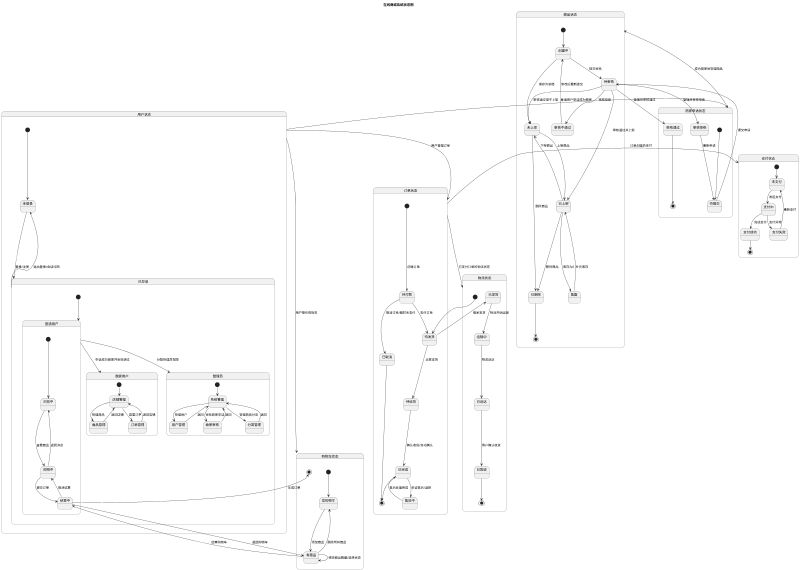 @startuml 商城系统状态图

title 在线商城系统状态图

scale 800 width

' 用户状态
state "用户状态" as UserState {
  [*] --> 未登录
  未登录 --> 已登录 : 登录/注册
  已登录 --> 未登录 : 退出登录/会话过期
  
  state 已登录 {
    [*] --> 普通用户
    普通用户 --> 商家用户 : 申请成为商家并审核通过
    普通用户 --> 管理员 : 分配管理员权限
    
    state 普通用户 {
      [*] --> 浏览中
      浏览中 --> 购物中 : 查看商品
      购物中 --> 浏览中 : 返回浏览
      购物中 --> 结算中 : 提交订单
      结算中 --> 购物中 : 取消结算
    }
    
    state 商家用户 {
      [*] --> 店铺管理
      店铺管理 --> 商品管理 : 管理商品
      商品管理 --> 店铺管理 : 返回店铺
      店铺管理 --> 订单管理 : 查看订单
      订单管理 --> 店铺管理 : 返回店铺
    }
    
    state 管理员 {
      [*] --> 系统管理
      系统管理 --> 用户管理 : 管理用户
      系统管理 --> 商家审核 : 审核商家申请
      系统管理 --> 分类管理 : 管理商品分类
      用户管理 --> 系统管理 : 返回
      商家审核 --> 系统管理 : 返回
      分类管理 --> 系统管理 : 返回
    }
  }
}

' 商品状态
state "商品状态" as ProductState {
  [*] --> 创建中
  创建中 --> 待审核 : 提交审核
  创建中 --> 未上架 : 保存为草稿
  待审核 --> 已上架 : 审核通过并上架
  待审核 --> 未上架 : 审核通过但不上架
  待审核 --> 审核不通过 : 审核拒绝
  已上架 --> 未上架 : 下架商品
  未上架 --> 已上架 : 上架商品
  已上架 --> 售罄 : 库存为0
  售罄 --> 已上架 : 补充库存
  已上架 --> 已删除 : 删除商品
  未上架 --> 已删除 : 删除商品
  审核不通过 --> 创建中 : 修改后重新提交
  已删除 --> [*]
}

' 购物车状态
state "购物车状态" as CartState {
  [*] --> 空购物车
  空购物车 --> 有商品 : 添加商品
  有商品 --> 空购物车 : 删除所有商品
  有商品 --> 有商品 : 修改商品数量/选择状态
  有商品 --> 结算中 : 结算购物车
  结算中 --> 有商品 : 返回购物车
  结算中 --> [*] : 生成订单
}

' 订单状态
state "订单状态" as OrderState {
  [*] --> 待付款 : 创建订单
  待付款 --> 待发货 : 支付订单
  待付款 --> 已取消 : 取消订单/超时未支付
  待发货 --> 待收货 : 卖家发货
  待收货 --> 已完成 : 确认收货/自动确认
  已完成 --> 售后中 : 申请售后/退款
  售后中 --> 已完成 : 售后处理完成
  已取消 --> [*]
  已完成 --> [*]
}

' 商家申请状态
state "商家申请状态" as SellerApplicationState {
  [*] --> 待提交
  待提交 --> 待审核 : 提交申请
  待审核 --> 审核通过 : 管理员审核通过
  待审核 --> 审核拒绝 : 管理员审核拒绝
  审核拒绝 --> 待提交 : 重新申请
  审核通过 --> [*]
}

' 支付状态
state "支付状态" as PaymentState {
  [*] --> 未支付
  未支付 --> 支付中 : 发起支付
  支付中 --> 支付成功 : 完成支付
  支付中 --> 支付失败 : 支付异常
  支付失败 --> 未支付 : 重新支付
  支付成功 --> [*]
}

' 物流状态
state "物流状态" as LogisticsState {
  [*] --> 待发货
  待发货 --> 已发货 : 商家发货
  已发货 --> 运输中 : 物流开始运输
  运输中 --> 已送达 : 物流送达
  已送达 --> 已签收 : 用户确认收货
  已签收 --> [*]
}

' 组件间关系
UserState -down-> CartState : 用户操作购物车
UserState -down-> OrderState : 用户管理订单
UserState -right-> SellerApplicationState : 普通用户申请成为商家
SellerApplicationState -up-> ProductState : 成为商家后管理商品
OrderState -right-> PaymentState : 订单创建后支付
OrderState -right-> LogisticsState : 已支付订单的物流状态

@enduml